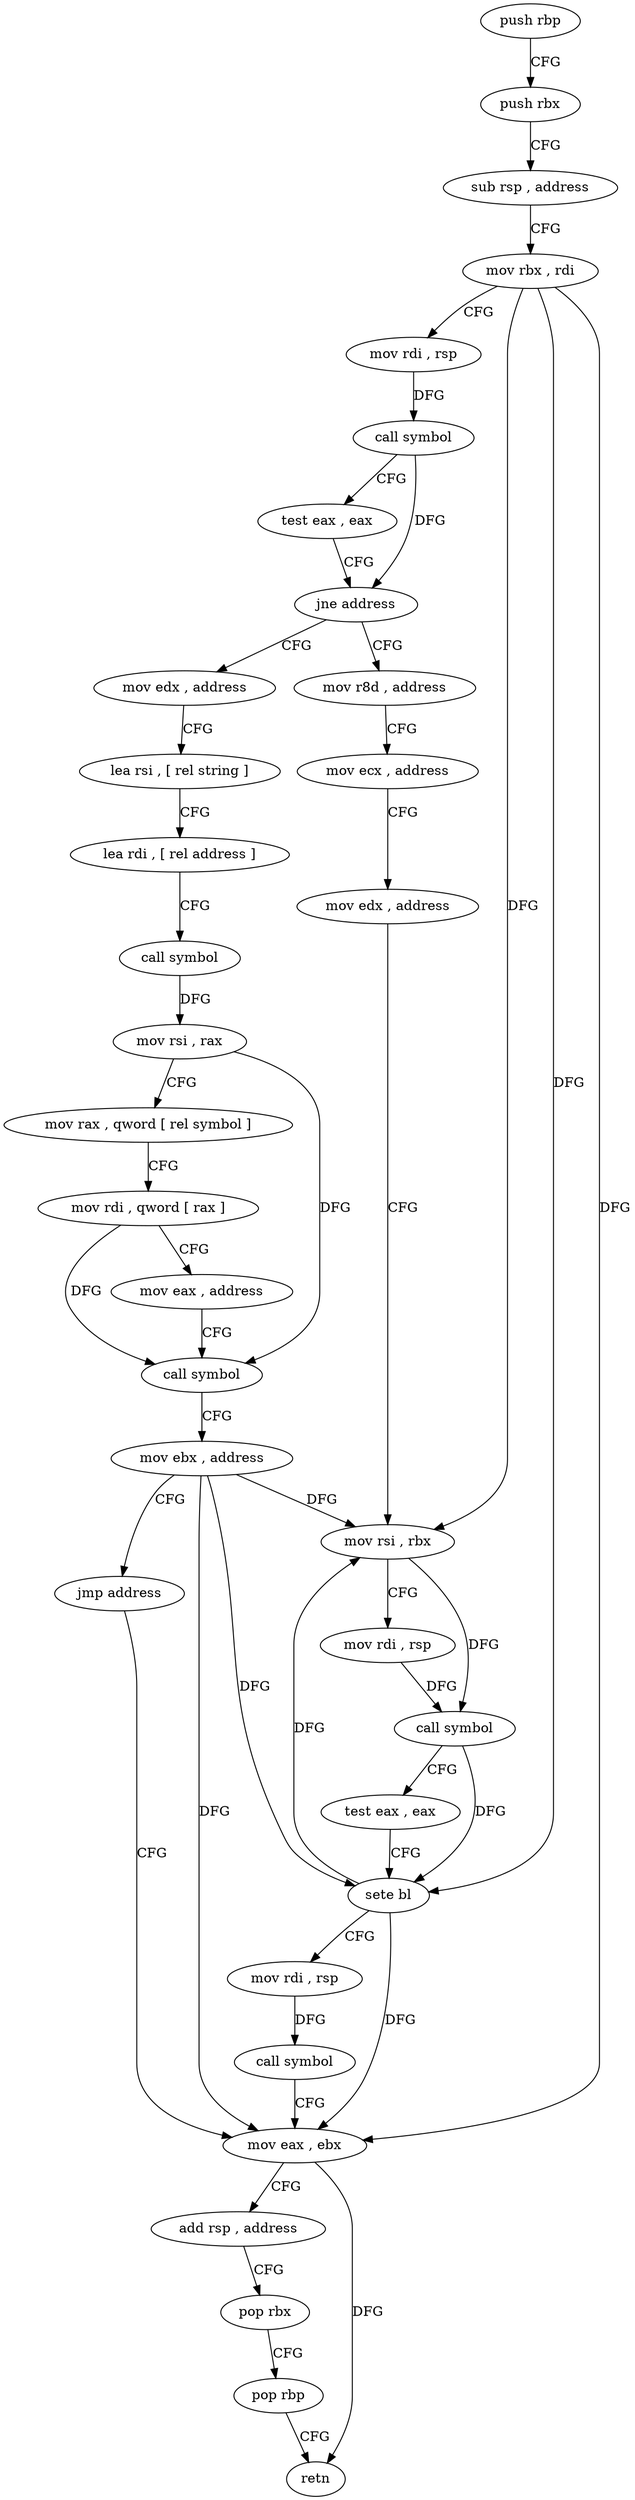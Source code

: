 digraph "func" {
"80467" [label = "push rbp" ]
"80468" [label = "push rbx" ]
"80469" [label = "sub rsp , address" ]
"80473" [label = "mov rbx , rdi" ]
"80476" [label = "mov rdi , rsp" ]
"80479" [label = "call symbol" ]
"80484" [label = "test eax , eax" ]
"80486" [label = "jne address" ]
"80537" [label = "mov edx , address" ]
"80488" [label = "mov r8d , address" ]
"80542" [label = "lea rsi , [ rel string ]" ]
"80549" [label = "lea rdi , [ rel address ]" ]
"80556" [label = "call symbol" ]
"80561" [label = "mov rsi , rax" ]
"80564" [label = "mov rax , qword [ rel symbol ]" ]
"80571" [label = "mov rdi , qword [ rax ]" ]
"80574" [label = "mov eax , address" ]
"80579" [label = "call symbol" ]
"80584" [label = "mov ebx , address" ]
"80589" [label = "jmp address" ]
"80528" [label = "mov eax , ebx" ]
"80494" [label = "mov ecx , address" ]
"80499" [label = "mov edx , address" ]
"80504" [label = "mov rsi , rbx" ]
"80507" [label = "mov rdi , rsp" ]
"80510" [label = "call symbol" ]
"80515" [label = "test eax , eax" ]
"80517" [label = "sete bl" ]
"80520" [label = "mov rdi , rsp" ]
"80523" [label = "call symbol" ]
"80530" [label = "add rsp , address" ]
"80534" [label = "pop rbx" ]
"80535" [label = "pop rbp" ]
"80536" [label = "retn" ]
"80467" -> "80468" [ label = "CFG" ]
"80468" -> "80469" [ label = "CFG" ]
"80469" -> "80473" [ label = "CFG" ]
"80473" -> "80476" [ label = "CFG" ]
"80473" -> "80504" [ label = "DFG" ]
"80473" -> "80517" [ label = "DFG" ]
"80473" -> "80528" [ label = "DFG" ]
"80476" -> "80479" [ label = "DFG" ]
"80479" -> "80484" [ label = "CFG" ]
"80479" -> "80486" [ label = "DFG" ]
"80484" -> "80486" [ label = "CFG" ]
"80486" -> "80537" [ label = "CFG" ]
"80486" -> "80488" [ label = "CFG" ]
"80537" -> "80542" [ label = "CFG" ]
"80488" -> "80494" [ label = "CFG" ]
"80542" -> "80549" [ label = "CFG" ]
"80549" -> "80556" [ label = "CFG" ]
"80556" -> "80561" [ label = "DFG" ]
"80561" -> "80564" [ label = "CFG" ]
"80561" -> "80579" [ label = "DFG" ]
"80564" -> "80571" [ label = "CFG" ]
"80571" -> "80574" [ label = "CFG" ]
"80571" -> "80579" [ label = "DFG" ]
"80574" -> "80579" [ label = "CFG" ]
"80579" -> "80584" [ label = "CFG" ]
"80584" -> "80589" [ label = "CFG" ]
"80584" -> "80504" [ label = "DFG" ]
"80584" -> "80517" [ label = "DFG" ]
"80584" -> "80528" [ label = "DFG" ]
"80589" -> "80528" [ label = "CFG" ]
"80528" -> "80530" [ label = "CFG" ]
"80528" -> "80536" [ label = "DFG" ]
"80494" -> "80499" [ label = "CFG" ]
"80499" -> "80504" [ label = "CFG" ]
"80504" -> "80507" [ label = "CFG" ]
"80504" -> "80510" [ label = "DFG" ]
"80507" -> "80510" [ label = "DFG" ]
"80510" -> "80515" [ label = "CFG" ]
"80510" -> "80517" [ label = "DFG" ]
"80515" -> "80517" [ label = "CFG" ]
"80517" -> "80520" [ label = "CFG" ]
"80517" -> "80504" [ label = "DFG" ]
"80517" -> "80528" [ label = "DFG" ]
"80520" -> "80523" [ label = "DFG" ]
"80523" -> "80528" [ label = "CFG" ]
"80530" -> "80534" [ label = "CFG" ]
"80534" -> "80535" [ label = "CFG" ]
"80535" -> "80536" [ label = "CFG" ]
}
